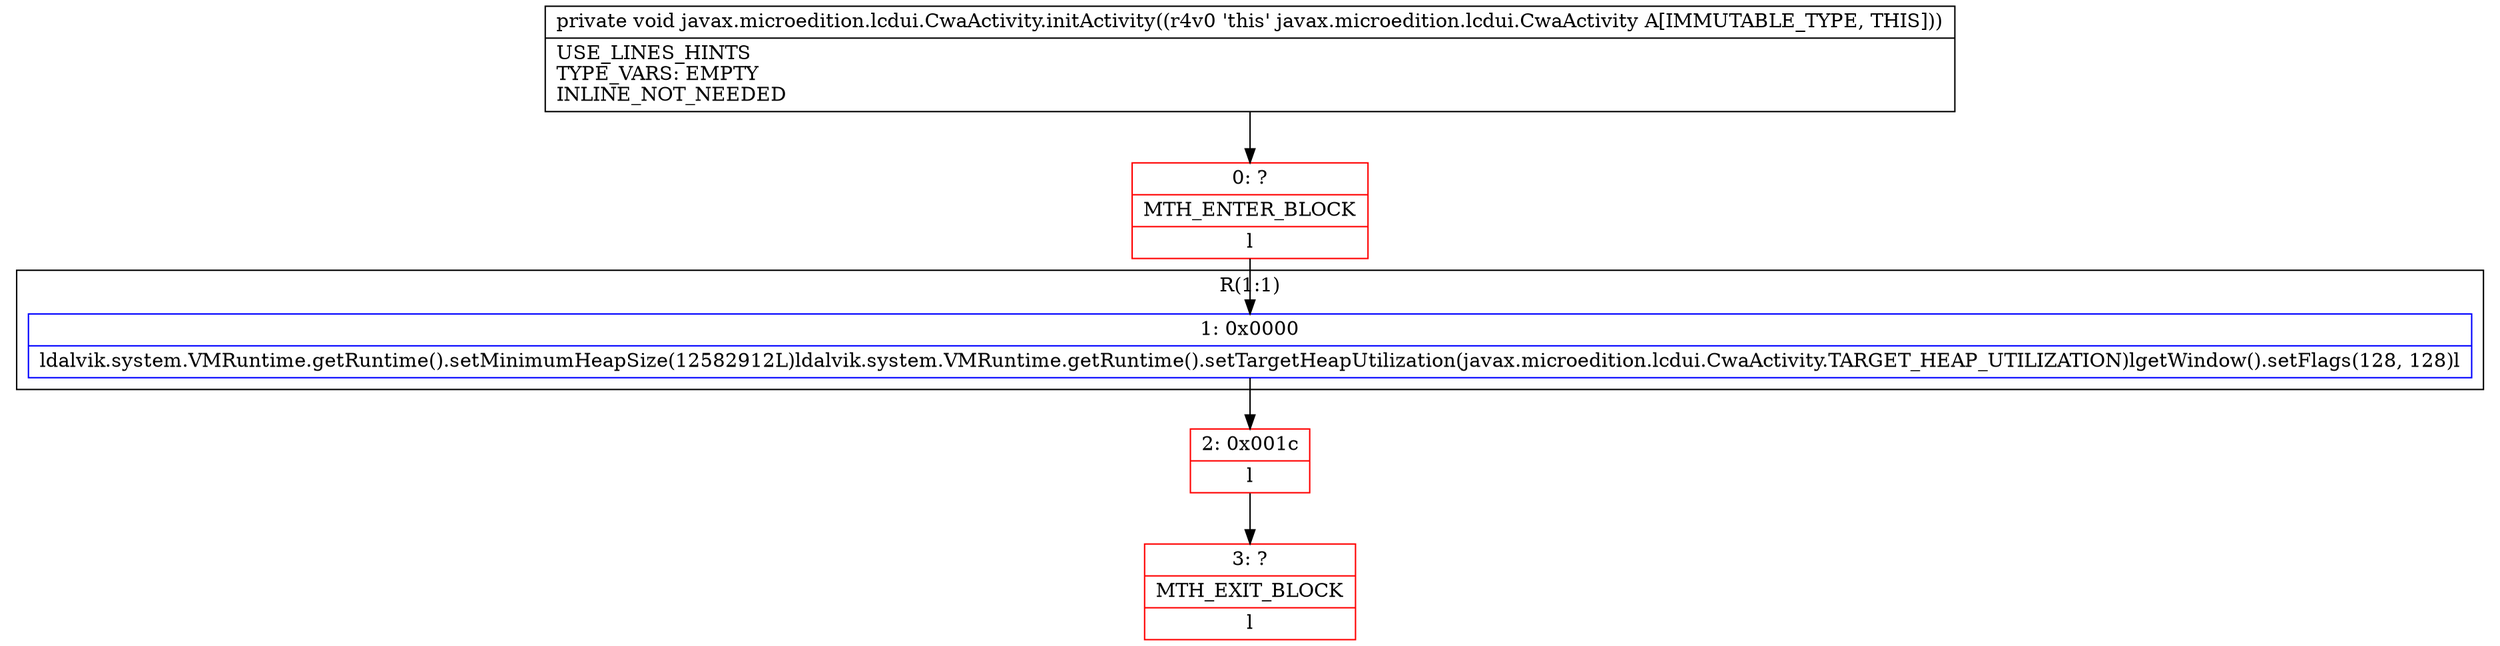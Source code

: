 digraph "CFG forjavax.microedition.lcdui.CwaActivity.initActivity()V" {
subgraph cluster_Region_96856343 {
label = "R(1:1)";
node [shape=record,color=blue];
Node_1 [shape=record,label="{1\:\ 0x0000|ldalvik.system.VMRuntime.getRuntime().setMinimumHeapSize(12582912L)ldalvik.system.VMRuntime.getRuntime().setTargetHeapUtilization(javax.microedition.lcdui.CwaActivity.TARGET_HEAP_UTILIZATION)lgetWindow().setFlags(128, 128)l}"];
}
Node_0 [shape=record,color=red,label="{0\:\ ?|MTH_ENTER_BLOCK\l|l}"];
Node_2 [shape=record,color=red,label="{2\:\ 0x001c|l}"];
Node_3 [shape=record,color=red,label="{3\:\ ?|MTH_EXIT_BLOCK\l|l}"];
MethodNode[shape=record,label="{private void javax.microedition.lcdui.CwaActivity.initActivity((r4v0 'this' javax.microedition.lcdui.CwaActivity A[IMMUTABLE_TYPE, THIS]))  | USE_LINES_HINTS\lTYPE_VARS: EMPTY\lINLINE_NOT_NEEDED\l}"];
MethodNode -> Node_0;
Node_1 -> Node_2;
Node_0 -> Node_1;
Node_2 -> Node_3;
}

